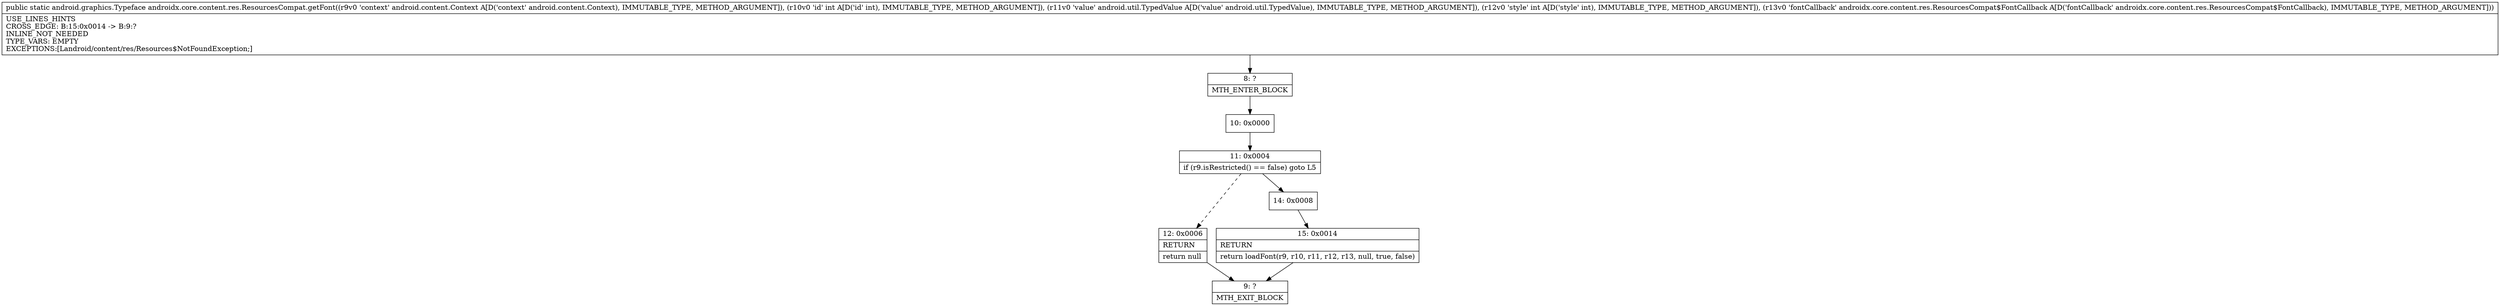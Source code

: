 digraph "CFG forandroidx.core.content.res.ResourcesCompat.getFont(Landroid\/content\/Context;ILandroid\/util\/TypedValue;ILandroidx\/core\/content\/res\/ResourcesCompat$FontCallback;)Landroid\/graphics\/Typeface;" {
Node_8 [shape=record,label="{8\:\ ?|MTH_ENTER_BLOCK\l}"];
Node_10 [shape=record,label="{10\:\ 0x0000}"];
Node_11 [shape=record,label="{11\:\ 0x0004|if (r9.isRestricted() == false) goto L5\l}"];
Node_12 [shape=record,label="{12\:\ 0x0006|RETURN\l|return null\l}"];
Node_9 [shape=record,label="{9\:\ ?|MTH_EXIT_BLOCK\l}"];
Node_14 [shape=record,label="{14\:\ 0x0008}"];
Node_15 [shape=record,label="{15\:\ 0x0014|RETURN\l|return loadFont(r9, r10, r11, r12, r13, null, true, false)\l}"];
MethodNode[shape=record,label="{public static android.graphics.Typeface androidx.core.content.res.ResourcesCompat.getFont((r9v0 'context' android.content.Context A[D('context' android.content.Context), IMMUTABLE_TYPE, METHOD_ARGUMENT]), (r10v0 'id' int A[D('id' int), IMMUTABLE_TYPE, METHOD_ARGUMENT]), (r11v0 'value' android.util.TypedValue A[D('value' android.util.TypedValue), IMMUTABLE_TYPE, METHOD_ARGUMENT]), (r12v0 'style' int A[D('style' int), IMMUTABLE_TYPE, METHOD_ARGUMENT]), (r13v0 'fontCallback' androidx.core.content.res.ResourcesCompat$FontCallback A[D('fontCallback' androidx.core.content.res.ResourcesCompat$FontCallback), IMMUTABLE_TYPE, METHOD_ARGUMENT]))  | USE_LINES_HINTS\lCROSS_EDGE: B:15:0x0014 \-\> B:9:?\lINLINE_NOT_NEEDED\lTYPE_VARS: EMPTY\lEXCEPTIONS:[Landroid\/content\/res\/Resources$NotFoundException;]\l}"];
MethodNode -> Node_8;Node_8 -> Node_10;
Node_10 -> Node_11;
Node_11 -> Node_12[style=dashed];
Node_11 -> Node_14;
Node_12 -> Node_9;
Node_14 -> Node_15;
Node_15 -> Node_9;
}

